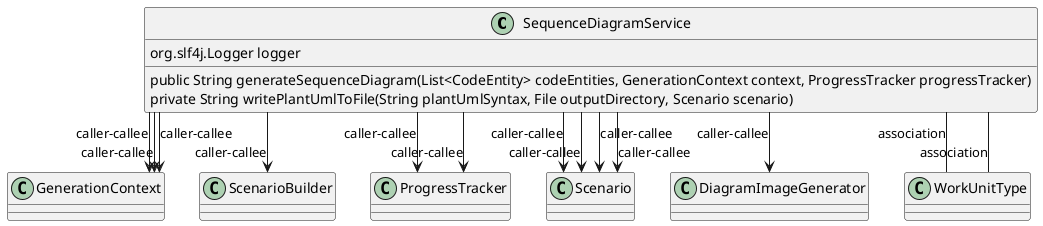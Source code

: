 @startuml
skinparam linetype Ortho
class SequenceDiagramService {
    org.slf4j.Logger logger
    public String generateSequenceDiagram(List<CodeEntity> codeEntities, GenerationContext context, ProgressTracker progressTracker)
    private String writePlantUmlToFile(String plantUmlSyntax, File outputDirectory, Scenario scenario)
}
SequenceDiagramService --> GenerationContext : caller-callee
SequenceDiagramService --> GenerationContext : caller-callee
SequenceDiagramService --> ScenarioBuilder : caller-callee
SequenceDiagramService --> ProgressTracker : caller-callee
SequenceDiagramService --> GenerationContext : caller-callee
SequenceDiagramService --> Scenario : caller-callee
SequenceDiagramService --> DiagramImageGenerator : caller-callee
SequenceDiagramService --> Scenario : caller-callee
SequenceDiagramService --> ProgressTracker : caller-callee
SequenceDiagramService -- WorkUnitType : association
SequenceDiagramService -- WorkUnitType : association
SequenceDiagramService --> Scenario : caller-callee
SequenceDiagramService --> Scenario : caller-callee
@enduml
